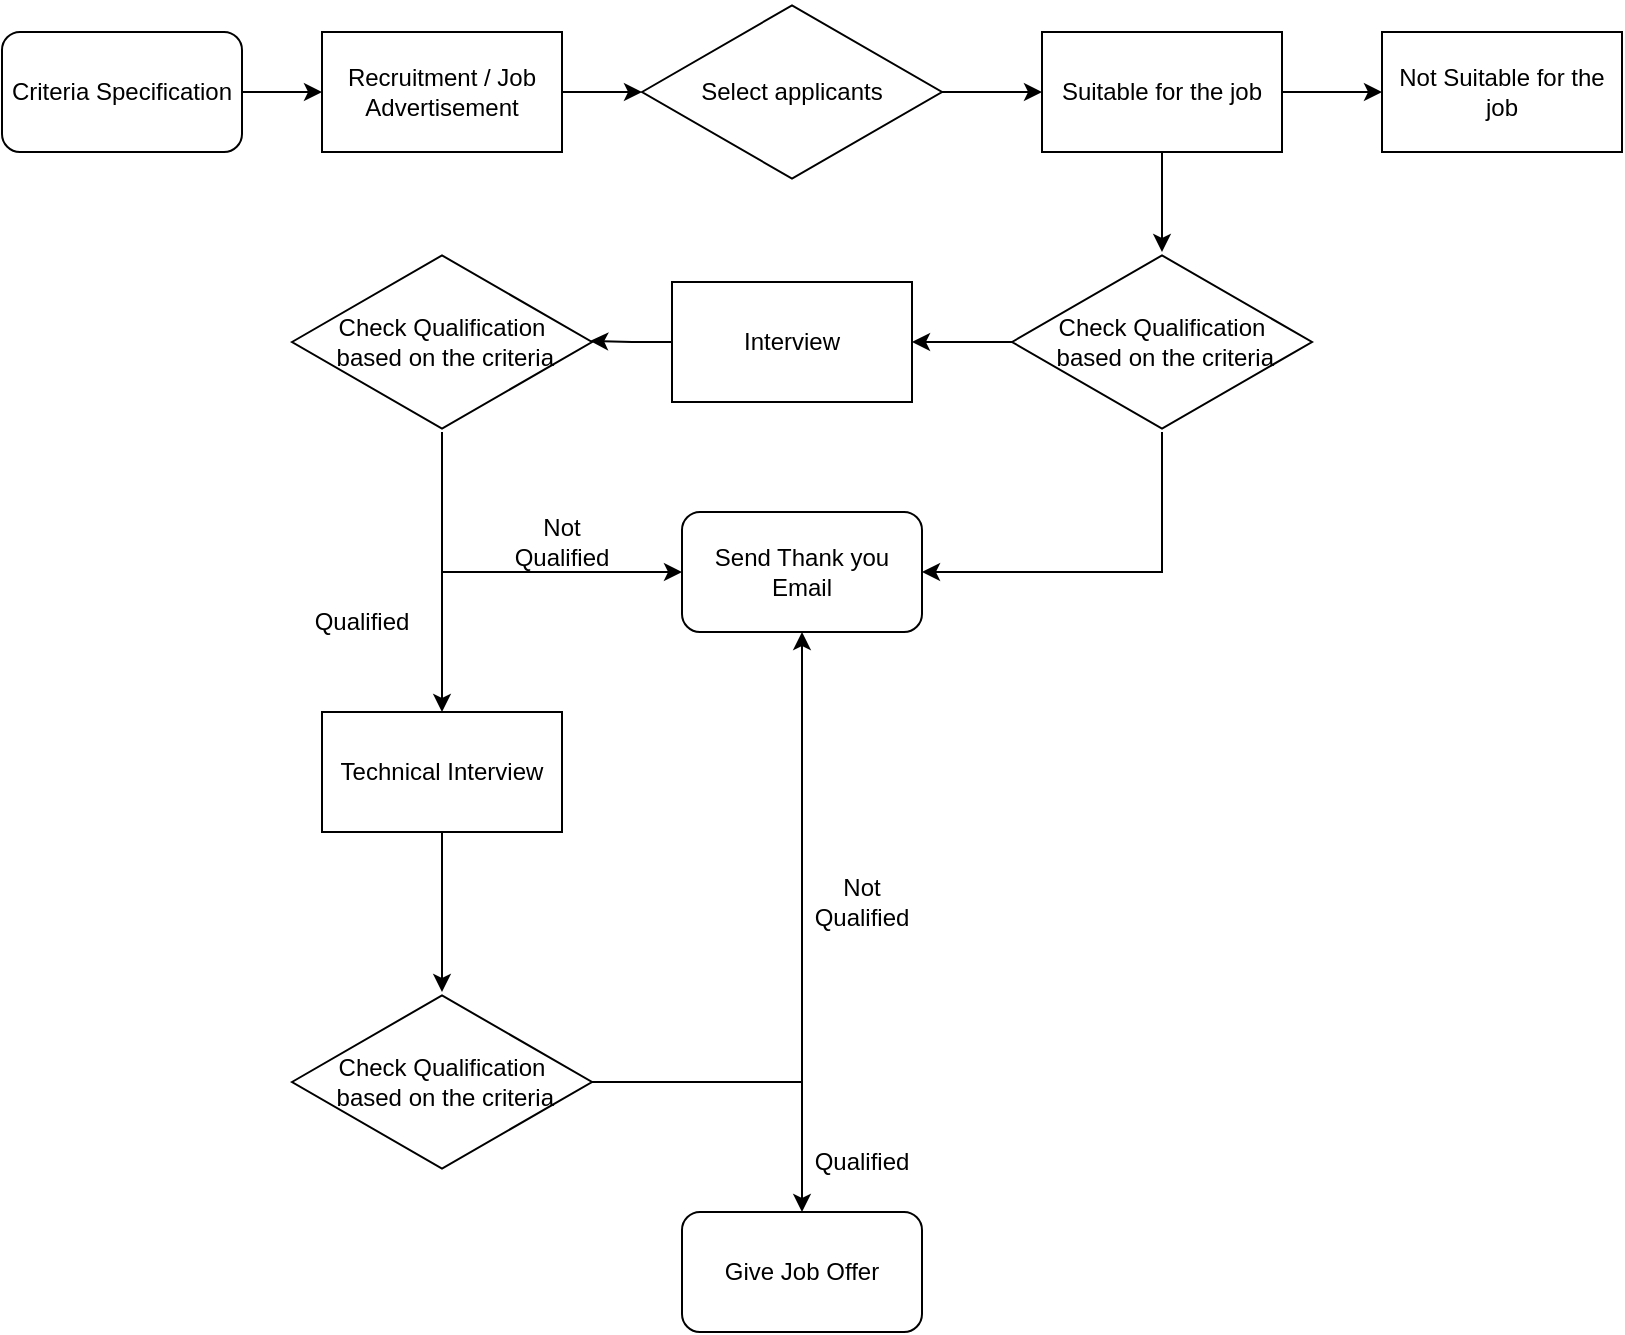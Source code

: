 <mxfile version="18.1.2" type="github">
  <diagram id="KHhg7IiPmLpWUpVYHb9x" name="Page-1">
    <mxGraphModel dx="1185" dy="633" grid="1" gridSize="10" guides="1" tooltips="1" connect="1" arrows="1" fold="1" page="1" pageScale="1" pageWidth="400" pageHeight="200" math="0" shadow="0">
      <root>
        <mxCell id="0" />
        <mxCell id="1" parent="0" />
        <mxCell id="QVqDBM_UYHWOgr-D1qs_-22" style="edgeStyle=orthogonalEdgeStyle;rounded=0;orthogonalLoop=1;jettySize=auto;html=1;exitX=1;exitY=0.5;exitDx=0;exitDy=0;entryX=0;entryY=0.5;entryDx=0;entryDy=0;" edge="1" parent="1" source="QVqDBM_UYHWOgr-D1qs_-1" target="QVqDBM_UYHWOgr-D1qs_-6">
          <mxGeometry relative="1" as="geometry" />
        </mxCell>
        <mxCell id="QVqDBM_UYHWOgr-D1qs_-1" value="Criteria Specification" style="rounded=1;whiteSpace=wrap;html=1;" vertex="1" parent="1">
          <mxGeometry x="40" y="70" width="120" height="60" as="geometry" />
        </mxCell>
        <mxCell id="QVqDBM_UYHWOgr-D1qs_-24" style="edgeStyle=orthogonalEdgeStyle;rounded=0;orthogonalLoop=1;jettySize=auto;html=1;entryX=0;entryY=0.5;entryDx=0;entryDy=0;entryPerimeter=0;" edge="1" parent="1" source="QVqDBM_UYHWOgr-D1qs_-6" target="QVqDBM_UYHWOgr-D1qs_-9">
          <mxGeometry relative="1" as="geometry" />
        </mxCell>
        <mxCell id="QVqDBM_UYHWOgr-D1qs_-6" value="Recruitment / Job Advertisement" style="rounded=0;whiteSpace=wrap;html=1;" vertex="1" parent="1">
          <mxGeometry x="200" y="70" width="120" height="60" as="geometry" />
        </mxCell>
        <mxCell id="QVqDBM_UYHWOgr-D1qs_-25" style="edgeStyle=orthogonalEdgeStyle;rounded=0;orthogonalLoop=1;jettySize=auto;html=1;entryX=0;entryY=0.5;entryDx=0;entryDy=0;" edge="1" parent="1" source="QVqDBM_UYHWOgr-D1qs_-9" target="QVqDBM_UYHWOgr-D1qs_-10">
          <mxGeometry relative="1" as="geometry" />
        </mxCell>
        <mxCell id="QVqDBM_UYHWOgr-D1qs_-9" value="Select applicants" style="html=1;whiteSpace=wrap;aspect=fixed;shape=isoRectangle;" vertex="1" parent="1">
          <mxGeometry x="360" y="55" width="150" height="90" as="geometry" />
        </mxCell>
        <mxCell id="QVqDBM_UYHWOgr-D1qs_-26" style="edgeStyle=orthogonalEdgeStyle;rounded=0;orthogonalLoop=1;jettySize=auto;html=1;entryX=0;entryY=0.5;entryDx=0;entryDy=0;" edge="1" parent="1" source="QVqDBM_UYHWOgr-D1qs_-10" target="QVqDBM_UYHWOgr-D1qs_-12">
          <mxGeometry relative="1" as="geometry" />
        </mxCell>
        <mxCell id="QVqDBM_UYHWOgr-D1qs_-28" style="edgeStyle=orthogonalEdgeStyle;rounded=0;orthogonalLoop=1;jettySize=auto;html=1;" edge="1" parent="1" source="QVqDBM_UYHWOgr-D1qs_-10" target="QVqDBM_UYHWOgr-D1qs_-11">
          <mxGeometry relative="1" as="geometry" />
        </mxCell>
        <mxCell id="QVqDBM_UYHWOgr-D1qs_-10" value="Suitable for the job" style="rounded=0;whiteSpace=wrap;html=1;" vertex="1" parent="1">
          <mxGeometry x="560" y="70" width="120" height="60" as="geometry" />
        </mxCell>
        <mxCell id="QVqDBM_UYHWOgr-D1qs_-29" style="edgeStyle=orthogonalEdgeStyle;rounded=0;orthogonalLoop=1;jettySize=auto;html=1;entryX=1;entryY=0.5;entryDx=0;entryDy=0;" edge="1" parent="1" source="QVqDBM_UYHWOgr-D1qs_-11" target="QVqDBM_UYHWOgr-D1qs_-13">
          <mxGeometry relative="1" as="geometry" />
        </mxCell>
        <mxCell id="QVqDBM_UYHWOgr-D1qs_-39" style="edgeStyle=orthogonalEdgeStyle;rounded=0;orthogonalLoop=1;jettySize=auto;html=1;entryX=1;entryY=0.5;entryDx=0;entryDy=0;" edge="1" parent="1" source="QVqDBM_UYHWOgr-D1qs_-11" target="QVqDBM_UYHWOgr-D1qs_-20">
          <mxGeometry relative="1" as="geometry">
            <Array as="points">
              <mxPoint x="620" y="340" />
            </Array>
          </mxGeometry>
        </mxCell>
        <mxCell id="QVqDBM_UYHWOgr-D1qs_-11" value="&lt;div&gt;Check Qualification&lt;/div&gt;&lt;div&gt;&amp;nbsp;based on the criteria&lt;/div&gt;" style="html=1;whiteSpace=wrap;aspect=fixed;shape=isoRectangle;" vertex="1" parent="1">
          <mxGeometry x="545" y="180" width="150" height="90" as="geometry" />
        </mxCell>
        <mxCell id="QVqDBM_UYHWOgr-D1qs_-12" value="Not Suitable for the job" style="rounded=0;whiteSpace=wrap;html=1;" vertex="1" parent="1">
          <mxGeometry x="730" y="70" width="120" height="60" as="geometry" />
        </mxCell>
        <mxCell id="QVqDBM_UYHWOgr-D1qs_-30" style="edgeStyle=orthogonalEdgeStyle;rounded=0;orthogonalLoop=1;jettySize=auto;html=1;entryX=0.994;entryY=0.494;entryDx=0;entryDy=0;entryPerimeter=0;" edge="1" parent="1" source="QVqDBM_UYHWOgr-D1qs_-13" target="QVqDBM_UYHWOgr-D1qs_-15">
          <mxGeometry relative="1" as="geometry" />
        </mxCell>
        <mxCell id="QVqDBM_UYHWOgr-D1qs_-13" value="Interview" style="rounded=0;whiteSpace=wrap;html=1;" vertex="1" parent="1">
          <mxGeometry x="375" y="195" width="120" height="60" as="geometry" />
        </mxCell>
        <mxCell id="QVqDBM_UYHWOgr-D1qs_-31" style="edgeStyle=orthogonalEdgeStyle;rounded=0;orthogonalLoop=1;jettySize=auto;html=1;entryX=0.5;entryY=0;entryDx=0;entryDy=0;" edge="1" parent="1" source="QVqDBM_UYHWOgr-D1qs_-15" target="QVqDBM_UYHWOgr-D1qs_-16">
          <mxGeometry relative="1" as="geometry" />
        </mxCell>
        <mxCell id="QVqDBM_UYHWOgr-D1qs_-40" style="edgeStyle=orthogonalEdgeStyle;rounded=0;orthogonalLoop=1;jettySize=auto;html=1;entryX=0;entryY=0.5;entryDx=0;entryDy=0;" edge="1" parent="1" source="QVqDBM_UYHWOgr-D1qs_-15" target="QVqDBM_UYHWOgr-D1qs_-20">
          <mxGeometry relative="1" as="geometry">
            <mxPoint x="360" y="340" as="targetPoint" />
            <Array as="points">
              <mxPoint x="260" y="340" />
            </Array>
          </mxGeometry>
        </mxCell>
        <mxCell id="QVqDBM_UYHWOgr-D1qs_-15" value="&lt;div&gt;Check Qualification&lt;/div&gt;&lt;div&gt;&amp;nbsp;based on the criteria&lt;/div&gt;" style="html=1;whiteSpace=wrap;aspect=fixed;shape=isoRectangle;" vertex="1" parent="1">
          <mxGeometry x="185" y="180" width="150" height="90" as="geometry" />
        </mxCell>
        <mxCell id="QVqDBM_UYHWOgr-D1qs_-32" style="edgeStyle=orthogonalEdgeStyle;rounded=0;orthogonalLoop=1;jettySize=auto;html=1;" edge="1" parent="1" source="QVqDBM_UYHWOgr-D1qs_-16" target="QVqDBM_UYHWOgr-D1qs_-17">
          <mxGeometry relative="1" as="geometry" />
        </mxCell>
        <mxCell id="QVqDBM_UYHWOgr-D1qs_-16" value="Technical Interview" style="rounded=0;whiteSpace=wrap;html=1;" vertex="1" parent="1">
          <mxGeometry x="200" y="410" width="120" height="60" as="geometry" />
        </mxCell>
        <mxCell id="QVqDBM_UYHWOgr-D1qs_-36" style="edgeStyle=orthogonalEdgeStyle;rounded=0;orthogonalLoop=1;jettySize=auto;html=1;entryX=0.5;entryY=1;entryDx=0;entryDy=0;" edge="1" parent="1" source="QVqDBM_UYHWOgr-D1qs_-17" target="QVqDBM_UYHWOgr-D1qs_-20">
          <mxGeometry relative="1" as="geometry">
            <mxPoint x="440" y="530" as="targetPoint" />
          </mxGeometry>
        </mxCell>
        <mxCell id="QVqDBM_UYHWOgr-D1qs_-44" style="edgeStyle=orthogonalEdgeStyle;rounded=0;orthogonalLoop=1;jettySize=auto;html=1;entryX=0.5;entryY=0;entryDx=0;entryDy=0;" edge="1" parent="1" source="QVqDBM_UYHWOgr-D1qs_-17" target="QVqDBM_UYHWOgr-D1qs_-21">
          <mxGeometry relative="1" as="geometry" />
        </mxCell>
        <mxCell id="QVqDBM_UYHWOgr-D1qs_-17" value="&lt;div&gt;Check Qualification&lt;/div&gt;&lt;div&gt;&amp;nbsp;based on the criteria&lt;/div&gt;" style="html=1;whiteSpace=wrap;aspect=fixed;shape=isoRectangle;" vertex="1" parent="1">
          <mxGeometry x="185" y="550" width="150" height="90" as="geometry" />
        </mxCell>
        <mxCell id="QVqDBM_UYHWOgr-D1qs_-20" value="Send Thank you Email" style="rounded=1;whiteSpace=wrap;html=1;" vertex="1" parent="1">
          <mxGeometry x="380" y="310" width="120" height="60" as="geometry" />
        </mxCell>
        <mxCell id="QVqDBM_UYHWOgr-D1qs_-21" value="Give Job Offer" style="rounded=1;whiteSpace=wrap;html=1;" vertex="1" parent="1">
          <mxGeometry x="380" y="660" width="120" height="60" as="geometry" />
        </mxCell>
        <mxCell id="QVqDBM_UYHWOgr-D1qs_-41" value="Qualified" style="text;html=1;strokeColor=none;fillColor=none;align=center;verticalAlign=middle;whiteSpace=wrap;rounded=0;" vertex="1" parent="1">
          <mxGeometry x="190" y="350" width="60" height="30" as="geometry" />
        </mxCell>
        <mxCell id="QVqDBM_UYHWOgr-D1qs_-42" value="Not Qualified" style="text;html=1;strokeColor=none;fillColor=none;align=center;verticalAlign=middle;whiteSpace=wrap;rounded=0;" vertex="1" parent="1">
          <mxGeometry x="290" y="310" width="60" height="30" as="geometry" />
        </mxCell>
        <mxCell id="QVqDBM_UYHWOgr-D1qs_-43" value="Qualified" style="text;html=1;strokeColor=none;fillColor=none;align=center;verticalAlign=middle;whiteSpace=wrap;rounded=0;" vertex="1" parent="1">
          <mxGeometry x="440" y="620" width="60" height="30" as="geometry" />
        </mxCell>
        <mxCell id="QVqDBM_UYHWOgr-D1qs_-45" value="Not Qualified" style="text;html=1;strokeColor=none;fillColor=none;align=center;verticalAlign=middle;whiteSpace=wrap;rounded=0;" vertex="1" parent="1">
          <mxGeometry x="440" y="490" width="60" height="30" as="geometry" />
        </mxCell>
      </root>
    </mxGraphModel>
  </diagram>
</mxfile>
